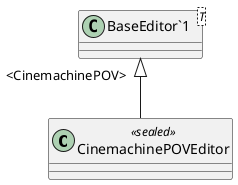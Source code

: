 @startuml
class CinemachinePOVEditor <<sealed>> {
}
class "BaseEditor`1"<T> {
}
"BaseEditor`1" "<CinemachinePOV>" <|-- CinemachinePOVEditor
@enduml
